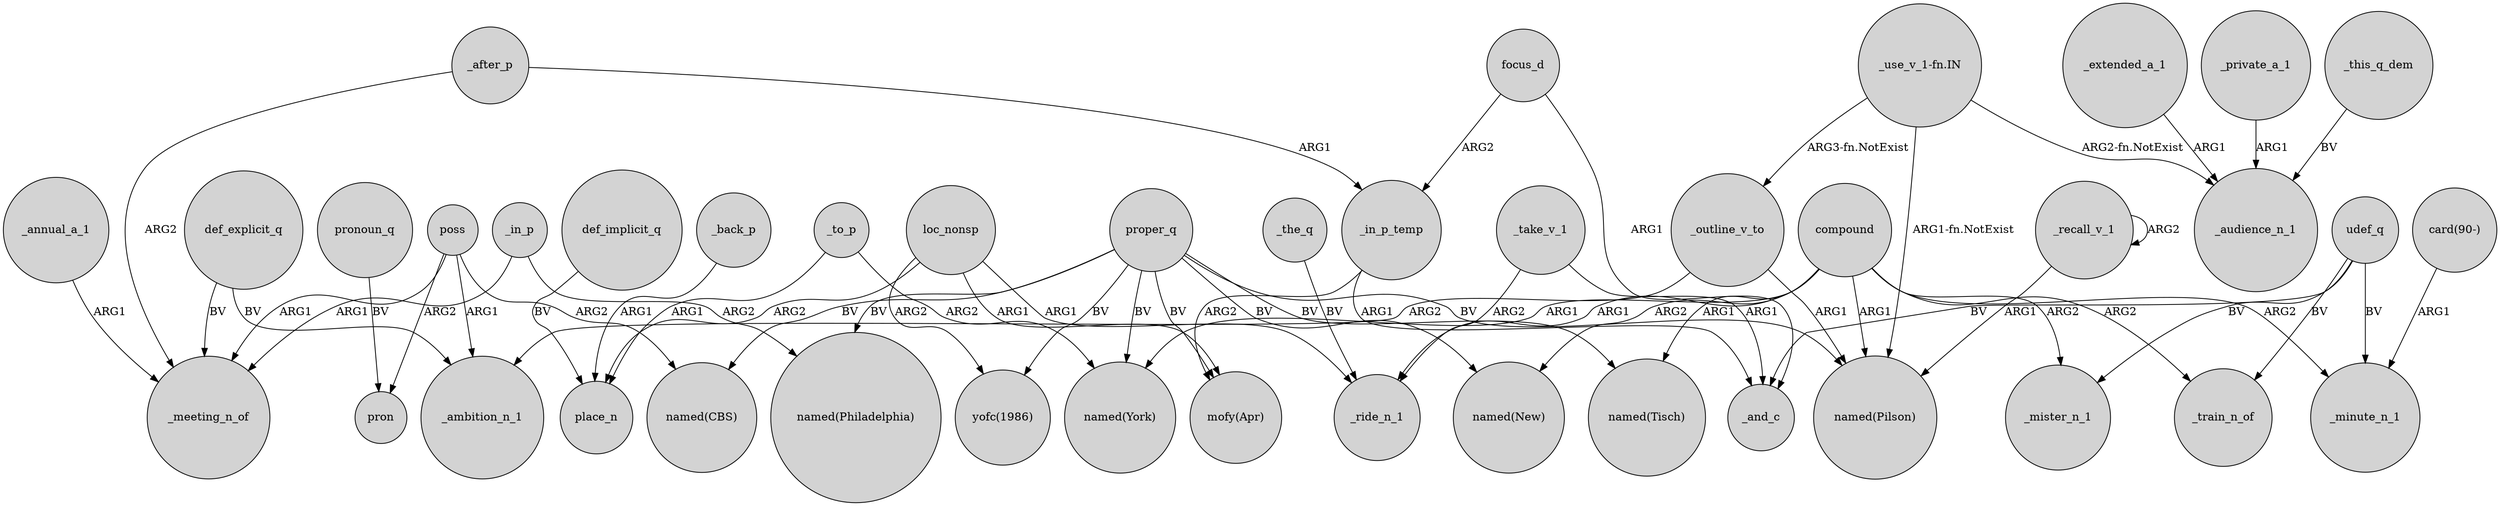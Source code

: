 digraph {
	node [shape=circle style=filled]
	udef_q -> _train_n_of [label=BV]
	_recall_v_1 -> _recall_v_1 [label=ARG2]
	proper_q -> "named(Philadelphia)" [label=BV]
	focus_d -> _in_p_temp [label=ARG2]
	compound -> _ride_n_1 [label=ARG1]
	compound -> "named(New)" [label=ARG2]
	poss -> "named(CBS)" [label=ARG2]
	poss -> pron [label=ARG2]
	_in_p -> _meeting_n_of [label=ARG1]
	"card(90-)" -> _minute_n_1 [label=ARG1]
	_after_p -> _meeting_n_of [label=ARG2]
	"_use_v_1-fn.IN" -> _outline_v_to [label="ARG3-fn.NotExist"]
	proper_q -> "named(CBS)" [label=BV]
	def_explicit_q -> _meeting_n_of [label=BV]
	_in_p_temp -> _and_c [label=ARG1]
	proper_q -> "named(New)" [label=BV]
	_outline_v_to -> "named(Pilson)" [label=ARG1]
	compound -> _mister_n_1 [label=ARG2]
	_annual_a_1 -> _meeting_n_of [label=ARG1]
	compound -> _train_n_of [label=ARG2]
	udef_q -> _mister_n_1 [label=BV]
	_recall_v_1 -> "named(Pilson)" [label=ARG1]
	def_implicit_q -> place_n [label=BV]
	_extended_a_1 -> _audience_n_1 [label=ARG1]
	proper_q -> "mofy(Apr)" [label=BV]
	_in_p -> "named(Philadelphia)" [label=ARG2]
	loc_nonsp -> "yofc(1986)" [label=ARG2]
	compound -> "named(Tisch)" [label=ARG1]
	_private_a_1 -> _audience_n_1 [label=ARG1]
	pronoun_q -> pron [label=BV]
	compound -> "named(York)" [label=ARG1]
	compound -> "named(Pilson)" [label=ARG1]
	_after_p -> _in_p_temp [label=ARG1]
	_outline_v_to -> _ambition_n_1 [label=ARG2]
	"_use_v_1-fn.IN" -> "named(Pilson)" [label="ARG1-fn.NotExist"]
	_in_p_temp -> "mofy(Apr)" [label=ARG2]
	focus_d -> _and_c [label=ARG1]
	_to_p -> place_n [label=ARG1]
	_take_v_1 -> _and_c [label=ARG1]
	proper_q -> "yofc(1986)" [label=BV]
	loc_nonsp -> "mofy(Apr)" [label=ARG1]
	_to_p -> "named(York)" [label=ARG2]
	"_use_v_1-fn.IN" -> _audience_n_1 [label="ARG2-fn.NotExist"]
	_the_q -> _ride_n_1 [label=BV]
	_this_q_dem -> _audience_n_1 [label=BV]
	compound -> _minute_n_1 [label=ARG2]
	proper_q -> "named(Pilson)" [label=BV]
	loc_nonsp -> _ride_n_1 [label=ARG1]
	loc_nonsp -> place_n [label=ARG2]
	_back_p -> place_n [label=ARG1]
	poss -> _meeting_n_of [label=ARG1]
	def_explicit_q -> _ambition_n_1 [label=BV]
	_take_v_1 -> _ride_n_1 [label=ARG2]
	proper_q -> "named(York)" [label=BV]
	udef_q -> _and_c [label=BV]
	poss -> _ambition_n_1 [label=ARG1]
	proper_q -> "named(Tisch)" [label=BV]
	udef_q -> _minute_n_1 [label=BV]
}
